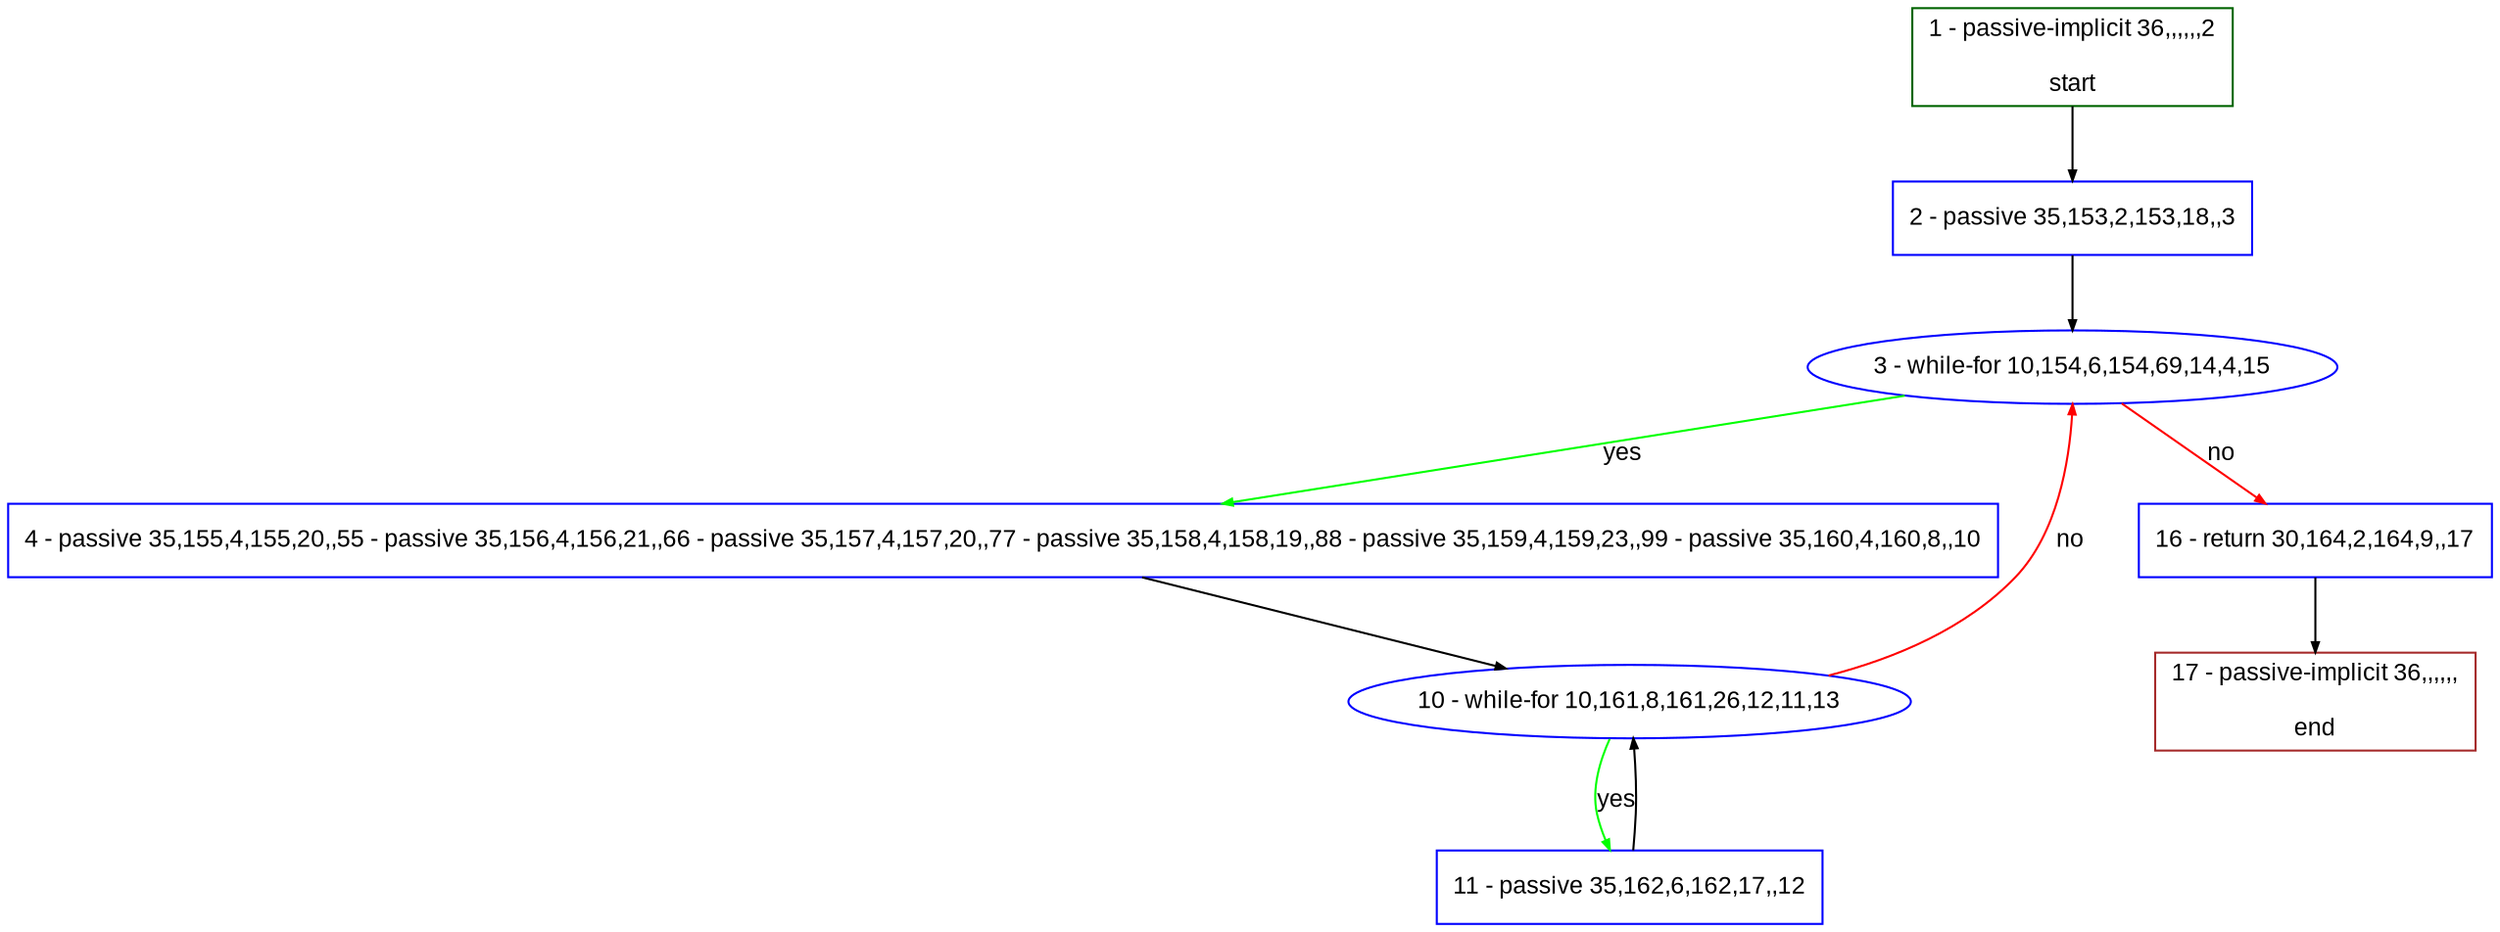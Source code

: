 digraph "" {
  graph [pack="true", label="", fontsize="12", packmode="clust", fontname="Arial", fillcolor="#FFFFCC", bgcolor="white", style="rounded,filled", compound="true"];
  node [node_initialized="no", label="", color="grey", fontsize="12", fillcolor="white", fontname="Arial", style="filled", shape="rectangle", compound="true", fixedsize="false"];
  edge [fontcolor="black", arrowhead="normal", arrowtail="none", arrowsize="0.5", ltail="", label="", color="black", fontsize="12", lhead="", fontname="Arial", dir="forward", compound="true"];
  __N1 [label="2 - passive 35,153,2,153,18,,3", color="#0000ff", fillcolor="#ffffff", style="filled", shape="box"];
  __N2 [label="1 - passive-implicit 36,,,,,,2\n\nstart", color="#006400", fillcolor="#ffffff", style="filled", shape="box"];
  __N3 [label="3 - while-for 10,154,6,154,69,14,4,15", color="#0000ff", fillcolor="#ffffff", style="filled", shape="oval"];
  __N4 [label="4 - passive 35,155,4,155,20,,55 - passive 35,156,4,156,21,,66 - passive 35,157,4,157,20,,77 - passive 35,158,4,158,19,,88 - passive 35,159,4,159,23,,99 - passive 35,160,4,160,8,,10", color="#0000ff", fillcolor="#ffffff", style="filled", shape="box"];
  __N5 [label="16 - return 30,164,2,164,9,,17", color="#0000ff", fillcolor="#ffffff", style="filled", shape="box"];
  __N6 [label="10 - while-for 10,161,8,161,26,12,11,13", color="#0000ff", fillcolor="#ffffff", style="filled", shape="oval"];
  __N7 [label="11 - passive 35,162,6,162,17,,12", color="#0000ff", fillcolor="#ffffff", style="filled", shape="box"];
  __N8 [label="17 - passive-implicit 36,,,,,,\n\nend", color="#a52a2a", fillcolor="#ffffff", style="filled", shape="box"];
  __N2 -> __N1 [arrowhead="normal", arrowtail="none", color="#000000", label="", dir="forward"];
  __N1 -> __N3 [arrowhead="normal", arrowtail="none", color="#000000", label="", dir="forward"];
  __N3 -> __N4 [arrowhead="normal", arrowtail="none", color="#00ff00", label="yes", dir="forward"];
  __N3 -> __N5 [arrowhead="normal", arrowtail="none", color="#ff0000", label="no", dir="forward"];
  __N4 -> __N6 [arrowhead="normal", arrowtail="none", color="#000000", label="", dir="forward"];
  __N6 -> __N3 [arrowhead="normal", arrowtail="none", color="#ff0000", label="no", dir="forward"];
  __N6 -> __N7 [arrowhead="normal", arrowtail="none", color="#00ff00", label="yes", dir="forward"];
  __N7 -> __N6 [arrowhead="normal", arrowtail="none", color="#000000", label="", dir="forward"];
  __N5 -> __N8 [arrowhead="normal", arrowtail="none", color="#000000", label="", dir="forward"];
}
